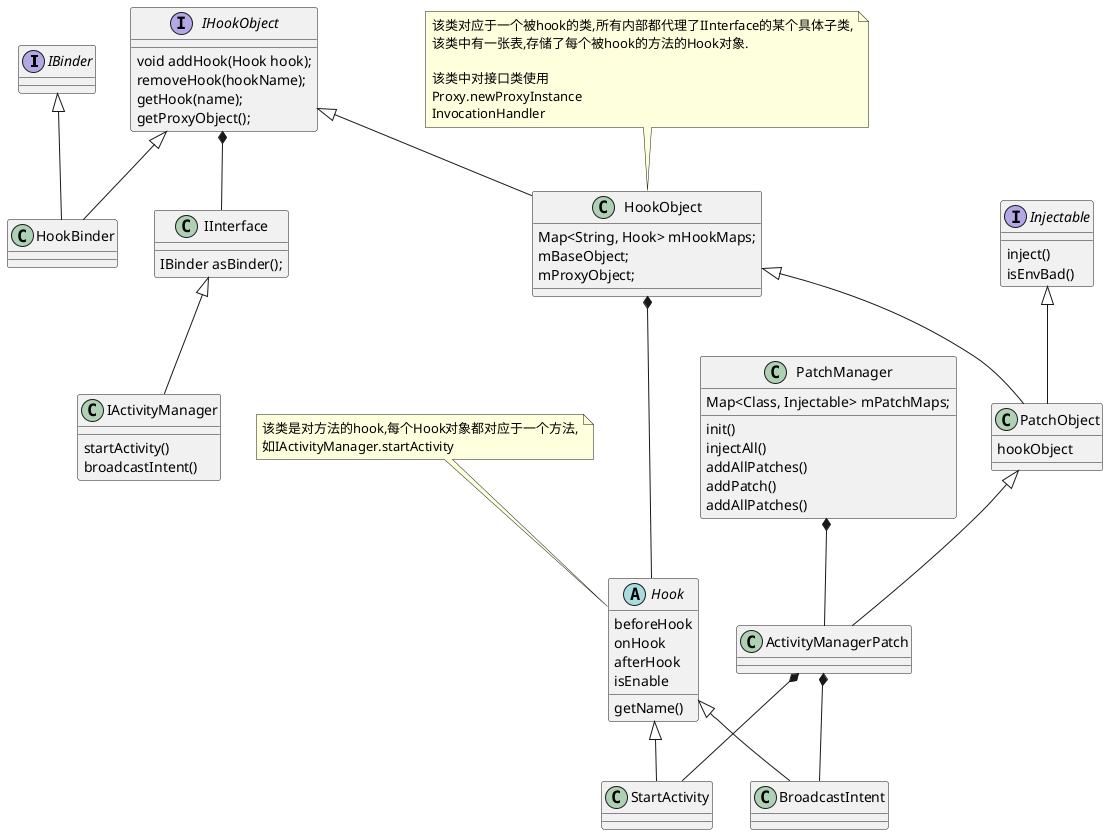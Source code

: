 @startuml

interface IBinder

abstract class Hook {
    getName()
    beforeHook
    onHook
    afterHook
    isEnable
}

interface IHookObject {
    void addHook(Hook hook);
    removeHook(hookName);
    getHook(name);
    getProxyObject();
}

class HookObject {
    Map<String, Hook> mHookMaps;
    mBaseObject;
    mProxyObject;
}

class PatchObject {
    hookObject
}

class ActivityManagerPatch {
}

interface Injectable {
    inject()
    isEnvBad()
}

class IInterface {
    IBinder asBinder();
}

class IActivityManager {
    startActivity()
    broadcastIntent()
}

IHookObject <|-- HookObject
HookObject <|-- PatchObject
Injectable <|-- PatchObject

Hook <|-- StartActivity
Hook <|-- BroadcastIntent

IHookObject *-- IInterface
HookObject *-- Hook
ActivityManagerPatch *-- StartActivity
ActivityManagerPatch *-- BroadcastIntent

IBinder <|-- HookBinder
IHookObject <|-- HookBinder

IInterface <|-- IActivityManager

PatchObject <|-- ActivityManagerPatch

class PatchManager {
    Map<Class, Injectable> mPatchMaps;
    init()
    injectAll()
    addAllPatches()
    addPatch()
    addAllPatches()
}

PatchManager *-- ActivityManagerPatch

note top of Hook
该类是对方法的hook,每个Hook对象都对应于一个方法,
如IActivityManager.startActivity
endnote

note top of HookObject
该类对应于一个被hook的类,所有内部都代理了IInterface的某个具体子类,
该类中有一张表,存储了每个被hook的方法的Hook对象.

该类中对接口类使用
Proxy.newProxyInstance
InvocationHandler
endnote

@enduml